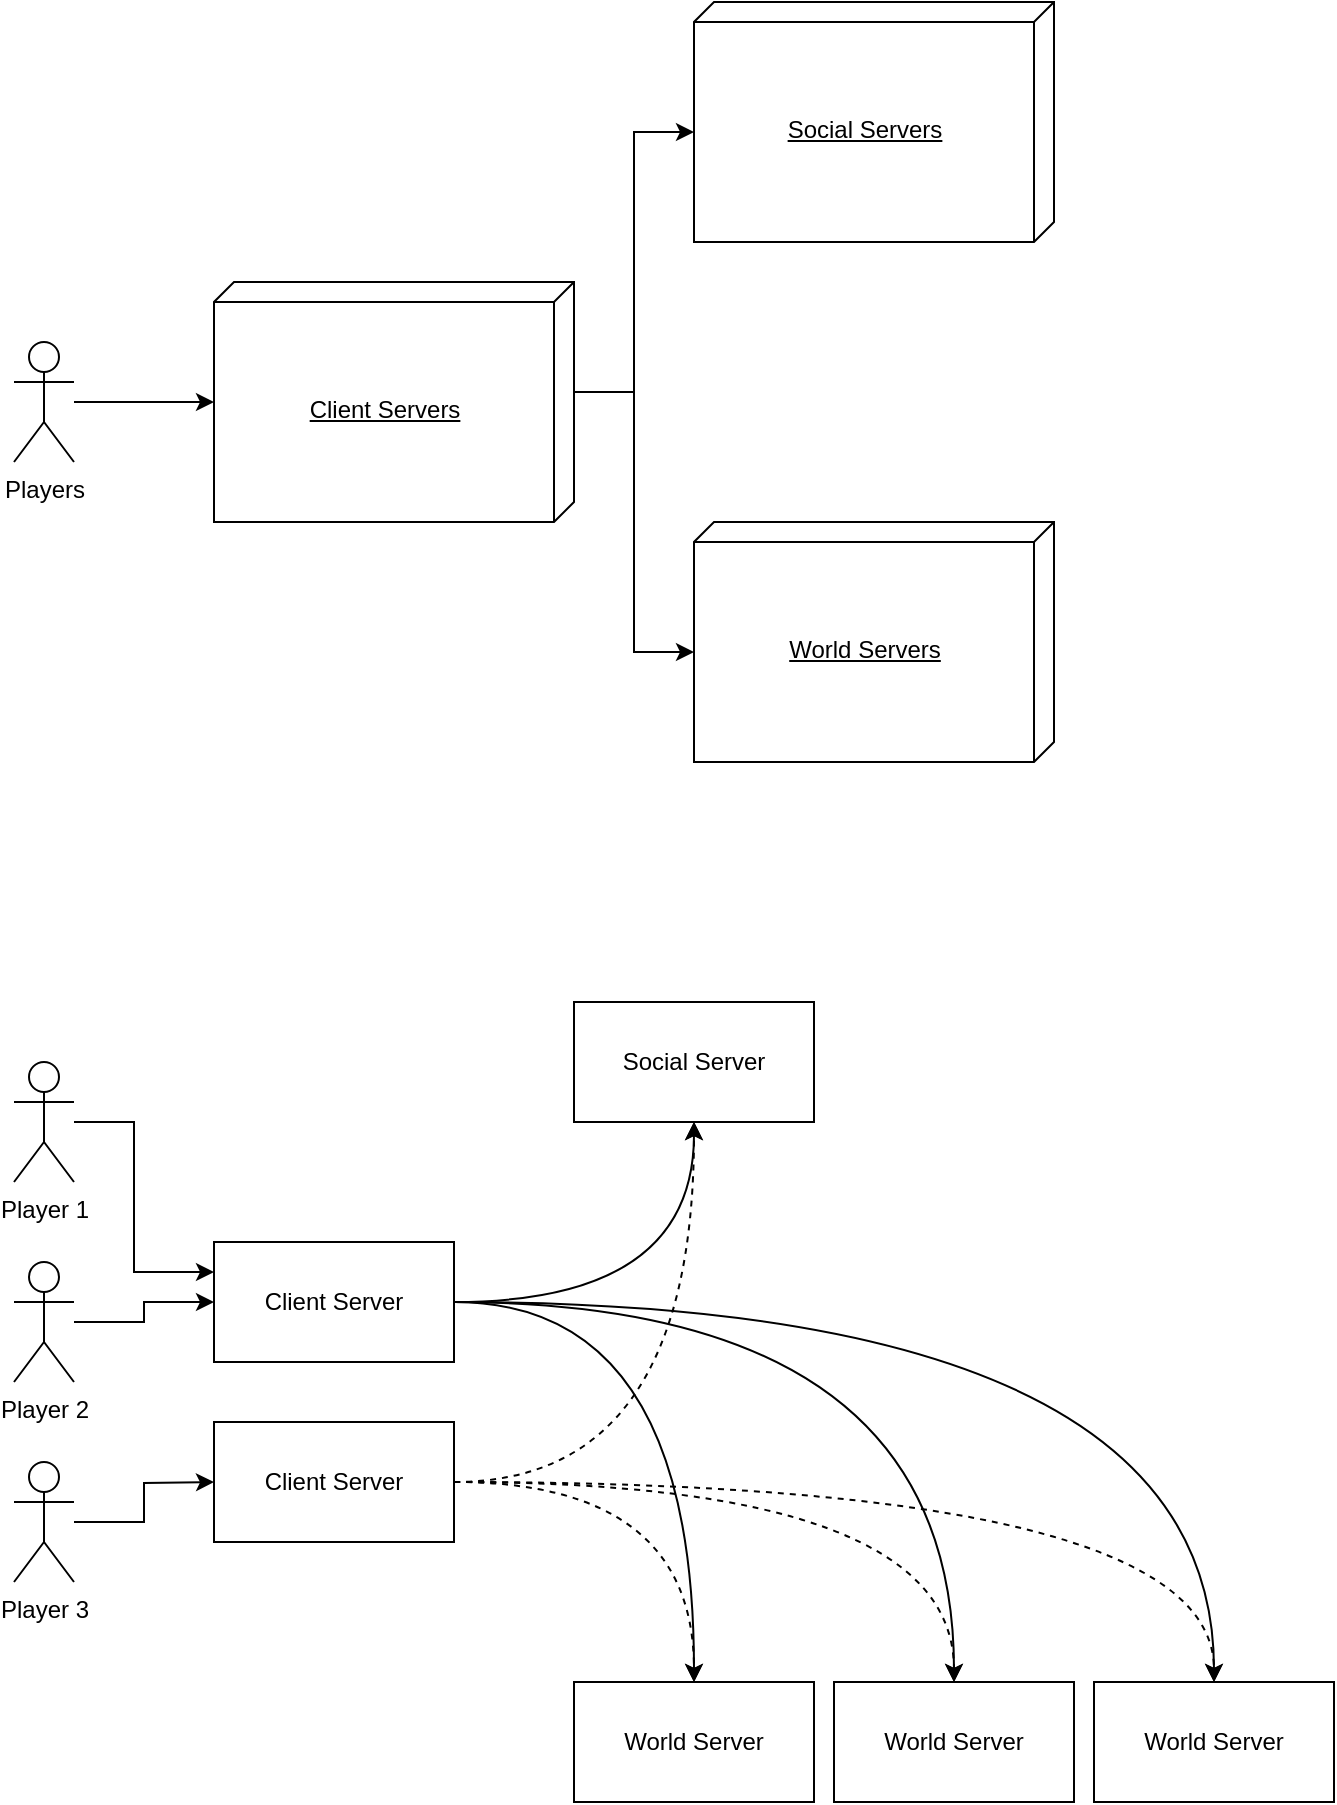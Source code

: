 <mxfile version="13.1.14" type="device"><diagram id="f1LdxtRYDf9eysN4vrR-" name="Page-1"><mxGraphModel dx="685" dy="1886" grid="1" gridSize="10" guides="1" tooltips="1" connect="1" arrows="1" fold="1" page="1" pageScale="1" pageWidth="827" pageHeight="1169" math="0" shadow="0"><root><mxCell id="0"/><mxCell id="1" parent="0"/><mxCell id="jbPP1bv5usc2Oai1m70--6" value="" style="edgeStyle=orthogonalEdgeStyle;rounded=0;orthogonalLoop=1;jettySize=auto;html=1;" edge="1" parent="1" source="jbPP1bv5usc2Oai1m70--1" target="jbPP1bv5usc2Oai1m70--3"><mxGeometry relative="1" as="geometry"/></mxCell><mxCell id="jbPP1bv5usc2Oai1m70--1" value="Players" style="shape=umlActor;verticalLabelPosition=bottom;labelBackgroundColor=#ffffff;verticalAlign=top;html=1;" vertex="1" parent="1"><mxGeometry x="80" y="210" width="30" height="60" as="geometry"/></mxCell><mxCell id="jbPP1bv5usc2Oai1m70--8" value="" style="edgeStyle=orthogonalEdgeStyle;rounded=0;orthogonalLoop=1;jettySize=auto;html=1;entryX=0;entryY=0;entryDx=65;entryDy=180;entryPerimeter=0;exitX=0;exitY=0;exitDx=55;exitDy=0;exitPerimeter=0;" edge="1" parent="1" source="jbPP1bv5usc2Oai1m70--3" target="jbPP1bv5usc2Oai1m70--4"><mxGeometry relative="1" as="geometry"><mxPoint x="440" y="240" as="targetPoint"/></mxGeometry></mxCell><mxCell id="jbPP1bv5usc2Oai1m70--3" value="Client Servers" style="verticalAlign=middle;align=center;spacingTop=8;spacingLeft=2;spacingRight=12;shape=cube;size=10;direction=south;fontStyle=4;html=1;" vertex="1" parent="1"><mxGeometry x="180" y="180" width="180" height="120" as="geometry"/></mxCell><mxCell id="jbPP1bv5usc2Oai1m70--4" value="Social Servers" style="verticalAlign=middle;align=center;spacingTop=8;spacingLeft=2;spacingRight=12;shape=cube;size=10;direction=south;fontStyle=4;html=1;" vertex="1" parent="1"><mxGeometry x="420" y="40" width="180" height="120" as="geometry"/></mxCell><mxCell id="jbPP1bv5usc2Oai1m70--5" value="World Servers" style="verticalAlign=middle;align=center;spacingTop=8;spacingLeft=2;spacingRight=12;shape=cube;size=10;direction=south;fontStyle=4;html=1;" vertex="1" parent="1"><mxGeometry x="420" y="300" width="180" height="120" as="geometry"/></mxCell><mxCell id="jbPP1bv5usc2Oai1m70--9" value="" style="edgeStyle=orthogonalEdgeStyle;rounded=0;orthogonalLoop=1;jettySize=auto;html=1;entryX=0;entryY=0;entryDx=65;entryDy=180;entryPerimeter=0;exitX=0;exitY=0;exitDx=55;exitDy=0;exitPerimeter=0;" edge="1" parent="1" source="jbPP1bv5usc2Oai1m70--3" target="jbPP1bv5usc2Oai1m70--5"><mxGeometry relative="1" as="geometry"><mxPoint x="370" y="250" as="sourcePoint"/><mxPoint x="430" y="115" as="targetPoint"/></mxGeometry></mxCell><mxCell id="jbPP1bv5usc2Oai1m70--10" value="" style="edgeStyle=orthogonalEdgeStyle;rounded=0;orthogonalLoop=1;jettySize=auto;html=1;entryX=0;entryY=0.25;entryDx=0;entryDy=0;" edge="1" source="jbPP1bv5usc2Oai1m70--11" target="jbPP1bv5usc2Oai1m70--17" parent="1"><mxGeometry relative="1" as="geometry"><mxPoint x="180" y="690" as="targetPoint"/><Array as="points"><mxPoint x="140" y="600"/><mxPoint x="140" y="675"/></Array></mxGeometry></mxCell><mxCell id="jbPP1bv5usc2Oai1m70--11" value="Player 1" style="shape=umlActor;verticalLabelPosition=bottom;labelBackgroundColor=#ffffff;verticalAlign=top;html=1;" vertex="1" parent="1"><mxGeometry x="80" y="570" width="30" height="60" as="geometry"/></mxCell><mxCell id="jbPP1bv5usc2Oai1m70--28" style="edgeStyle=orthogonalEdgeStyle;orthogonalLoop=1;jettySize=auto;html=1;exitX=1;exitY=0.5;exitDx=0;exitDy=0;entryX=0.5;entryY=1;entryDx=0;entryDy=0;jumpStyle=none;jumpSize=10;curved=1;" edge="1" parent="1" source="jbPP1bv5usc2Oai1m70--17" target="jbPP1bv5usc2Oai1m70--18"><mxGeometry relative="1" as="geometry"/></mxCell><mxCell id="jbPP1bv5usc2Oai1m70--30" style="edgeStyle=orthogonalEdgeStyle;orthogonalLoop=1;jettySize=auto;html=1;exitX=1;exitY=0.5;exitDx=0;exitDy=0;entryX=0.5;entryY=0;entryDx=0;entryDy=0;jumpStyle=none;jumpSize=10;curved=1;" edge="1" parent="1" source="jbPP1bv5usc2Oai1m70--17" target="jbPP1bv5usc2Oai1m70--19"><mxGeometry relative="1" as="geometry"/></mxCell><mxCell id="jbPP1bv5usc2Oai1m70--31" style="edgeStyle=orthogonalEdgeStyle;orthogonalLoop=1;jettySize=auto;html=1;exitX=1;exitY=0.5;exitDx=0;exitDy=0;entryX=0.5;entryY=0;entryDx=0;entryDy=0;jumpStyle=none;jumpSize=10;curved=1;" edge="1" parent="1" source="jbPP1bv5usc2Oai1m70--17" target="jbPP1bv5usc2Oai1m70--21"><mxGeometry relative="1" as="geometry"/></mxCell><mxCell id="jbPP1bv5usc2Oai1m70--17" value="Client Server" style="rounded=0;whiteSpace=wrap;html=1;align=center;" vertex="1" parent="1"><mxGeometry x="180" y="660" width="120" height="60" as="geometry"/></mxCell><mxCell id="jbPP1bv5usc2Oai1m70--18" value="Social Server" style="rounded=0;whiteSpace=wrap;html=1;align=center;" vertex="1" parent="1"><mxGeometry x="360" y="540" width="120" height="60" as="geometry"/></mxCell><mxCell id="jbPP1bv5usc2Oai1m70--19" value="World Server" style="rounded=0;whiteSpace=wrap;html=1;align=center;" vertex="1" parent="1"><mxGeometry x="360" y="880" width="120" height="60" as="geometry"/></mxCell><mxCell id="jbPP1bv5usc2Oai1m70--21" value="World Server" style="rounded=0;whiteSpace=wrap;html=1;align=center;" vertex="1" parent="1"><mxGeometry x="490" y="880" width="120" height="60" as="geometry"/></mxCell><mxCell id="jbPP1bv5usc2Oai1m70--25" value="" style="edgeStyle=orthogonalEdgeStyle;rounded=0;orthogonalLoop=1;jettySize=auto;html=1;" edge="1" source="jbPP1bv5usc2Oai1m70--26" parent="1"><mxGeometry relative="1" as="geometry"><mxPoint x="180" y="780" as="targetPoint"/></mxGeometry></mxCell><mxCell id="jbPP1bv5usc2Oai1m70--26" value="Player 3" style="shape=umlActor;verticalLabelPosition=bottom;labelBackgroundColor=#ffffff;verticalAlign=top;html=1;" vertex="1" parent="1"><mxGeometry x="80" y="770" width="30" height="60" as="geometry"/></mxCell><mxCell id="jbPP1bv5usc2Oai1m70--32" style="edgeStyle=orthogonalEdgeStyle;orthogonalLoop=1;jettySize=auto;html=1;exitX=1;exitY=0.5;exitDx=0;exitDy=0;jumpStyle=none;jumpSize=10;dashed=1;curved=1;" edge="1" parent="1" source="jbPP1bv5usc2Oai1m70--27" target="jbPP1bv5usc2Oai1m70--18"><mxGeometry relative="1" as="geometry"/></mxCell><mxCell id="jbPP1bv5usc2Oai1m70--33" style="edgeStyle=orthogonalEdgeStyle;orthogonalLoop=1;jettySize=auto;html=1;entryX=0.5;entryY=0;entryDx=0;entryDy=0;exitX=1;exitY=0.5;exitDx=0;exitDy=0;jumpStyle=none;jumpSize=10;dashed=1;curved=1;" edge="1" parent="1" source="jbPP1bv5usc2Oai1m70--27" target="jbPP1bv5usc2Oai1m70--19"><mxGeometry relative="1" as="geometry"><mxPoint x="370" y="810" as="sourcePoint"/></mxGeometry></mxCell><mxCell id="jbPP1bv5usc2Oai1m70--35" style="edgeStyle=orthogonalEdgeStyle;orthogonalLoop=1;jettySize=auto;html=1;exitX=1;exitY=0.5;exitDx=0;exitDy=0;entryX=0.5;entryY=0;entryDx=0;entryDy=0;jumpStyle=none;jumpSize=10;dashed=1;curved=1;" edge="1" parent="1" source="jbPP1bv5usc2Oai1m70--27" target="jbPP1bv5usc2Oai1m70--21"><mxGeometry relative="1" as="geometry"/></mxCell><mxCell id="jbPP1bv5usc2Oai1m70--27" value="Client Server" style="rounded=0;whiteSpace=wrap;html=1;align=center;" vertex="1" parent="1"><mxGeometry x="180" y="750" width="120" height="60" as="geometry"/></mxCell><mxCell id="jbPP1bv5usc2Oai1m70--37" value="World Server" style="rounded=0;whiteSpace=wrap;html=1;align=center;" vertex="1" parent="1"><mxGeometry x="620" y="880" width="120" height="60" as="geometry"/></mxCell><mxCell id="jbPP1bv5usc2Oai1m70--38" style="edgeStyle=orthogonalEdgeStyle;orthogonalLoop=1;jettySize=auto;html=1;exitX=1;exitY=0.5;exitDx=0;exitDy=0;jumpStyle=none;jumpSize=10;dashed=1;curved=1;" edge="1" parent="1" source="jbPP1bv5usc2Oai1m70--27" target="jbPP1bv5usc2Oai1m70--37"><mxGeometry relative="1" as="geometry"><mxPoint x="310" y="790" as="sourcePoint"/><mxPoint x="560" y="890" as="targetPoint"/></mxGeometry></mxCell><mxCell id="jbPP1bv5usc2Oai1m70--39" style="edgeStyle=orthogonalEdgeStyle;orthogonalLoop=1;jettySize=auto;html=1;exitX=1;exitY=0.5;exitDx=0;exitDy=0;jumpStyle=none;jumpSize=10;curved=1;" edge="1" parent="1" source="jbPP1bv5usc2Oai1m70--17" target="jbPP1bv5usc2Oai1m70--37"><mxGeometry relative="1" as="geometry"><mxPoint x="310" y="700" as="sourcePoint"/><mxPoint x="560" y="890" as="targetPoint"/></mxGeometry></mxCell><mxCell id="jbPP1bv5usc2Oai1m70--42" value="" style="edgeStyle=orthogonalEdgeStyle;rounded=0;orthogonalLoop=1;jettySize=auto;html=1;entryX=0;entryY=0.5;entryDx=0;entryDy=0;" edge="1" source="jbPP1bv5usc2Oai1m70--43" parent="1" target="jbPP1bv5usc2Oai1m70--17"><mxGeometry relative="1" as="geometry"><mxPoint x="180" y="700" as="targetPoint"/></mxGeometry></mxCell><mxCell id="jbPP1bv5usc2Oai1m70--43" value="Player 2" style="shape=umlActor;verticalLabelPosition=bottom;labelBackgroundColor=#ffffff;verticalAlign=top;html=1;" vertex="1" parent="1"><mxGeometry x="80" y="670" width="30" height="60" as="geometry"/></mxCell></root></mxGraphModel></diagram></mxfile>